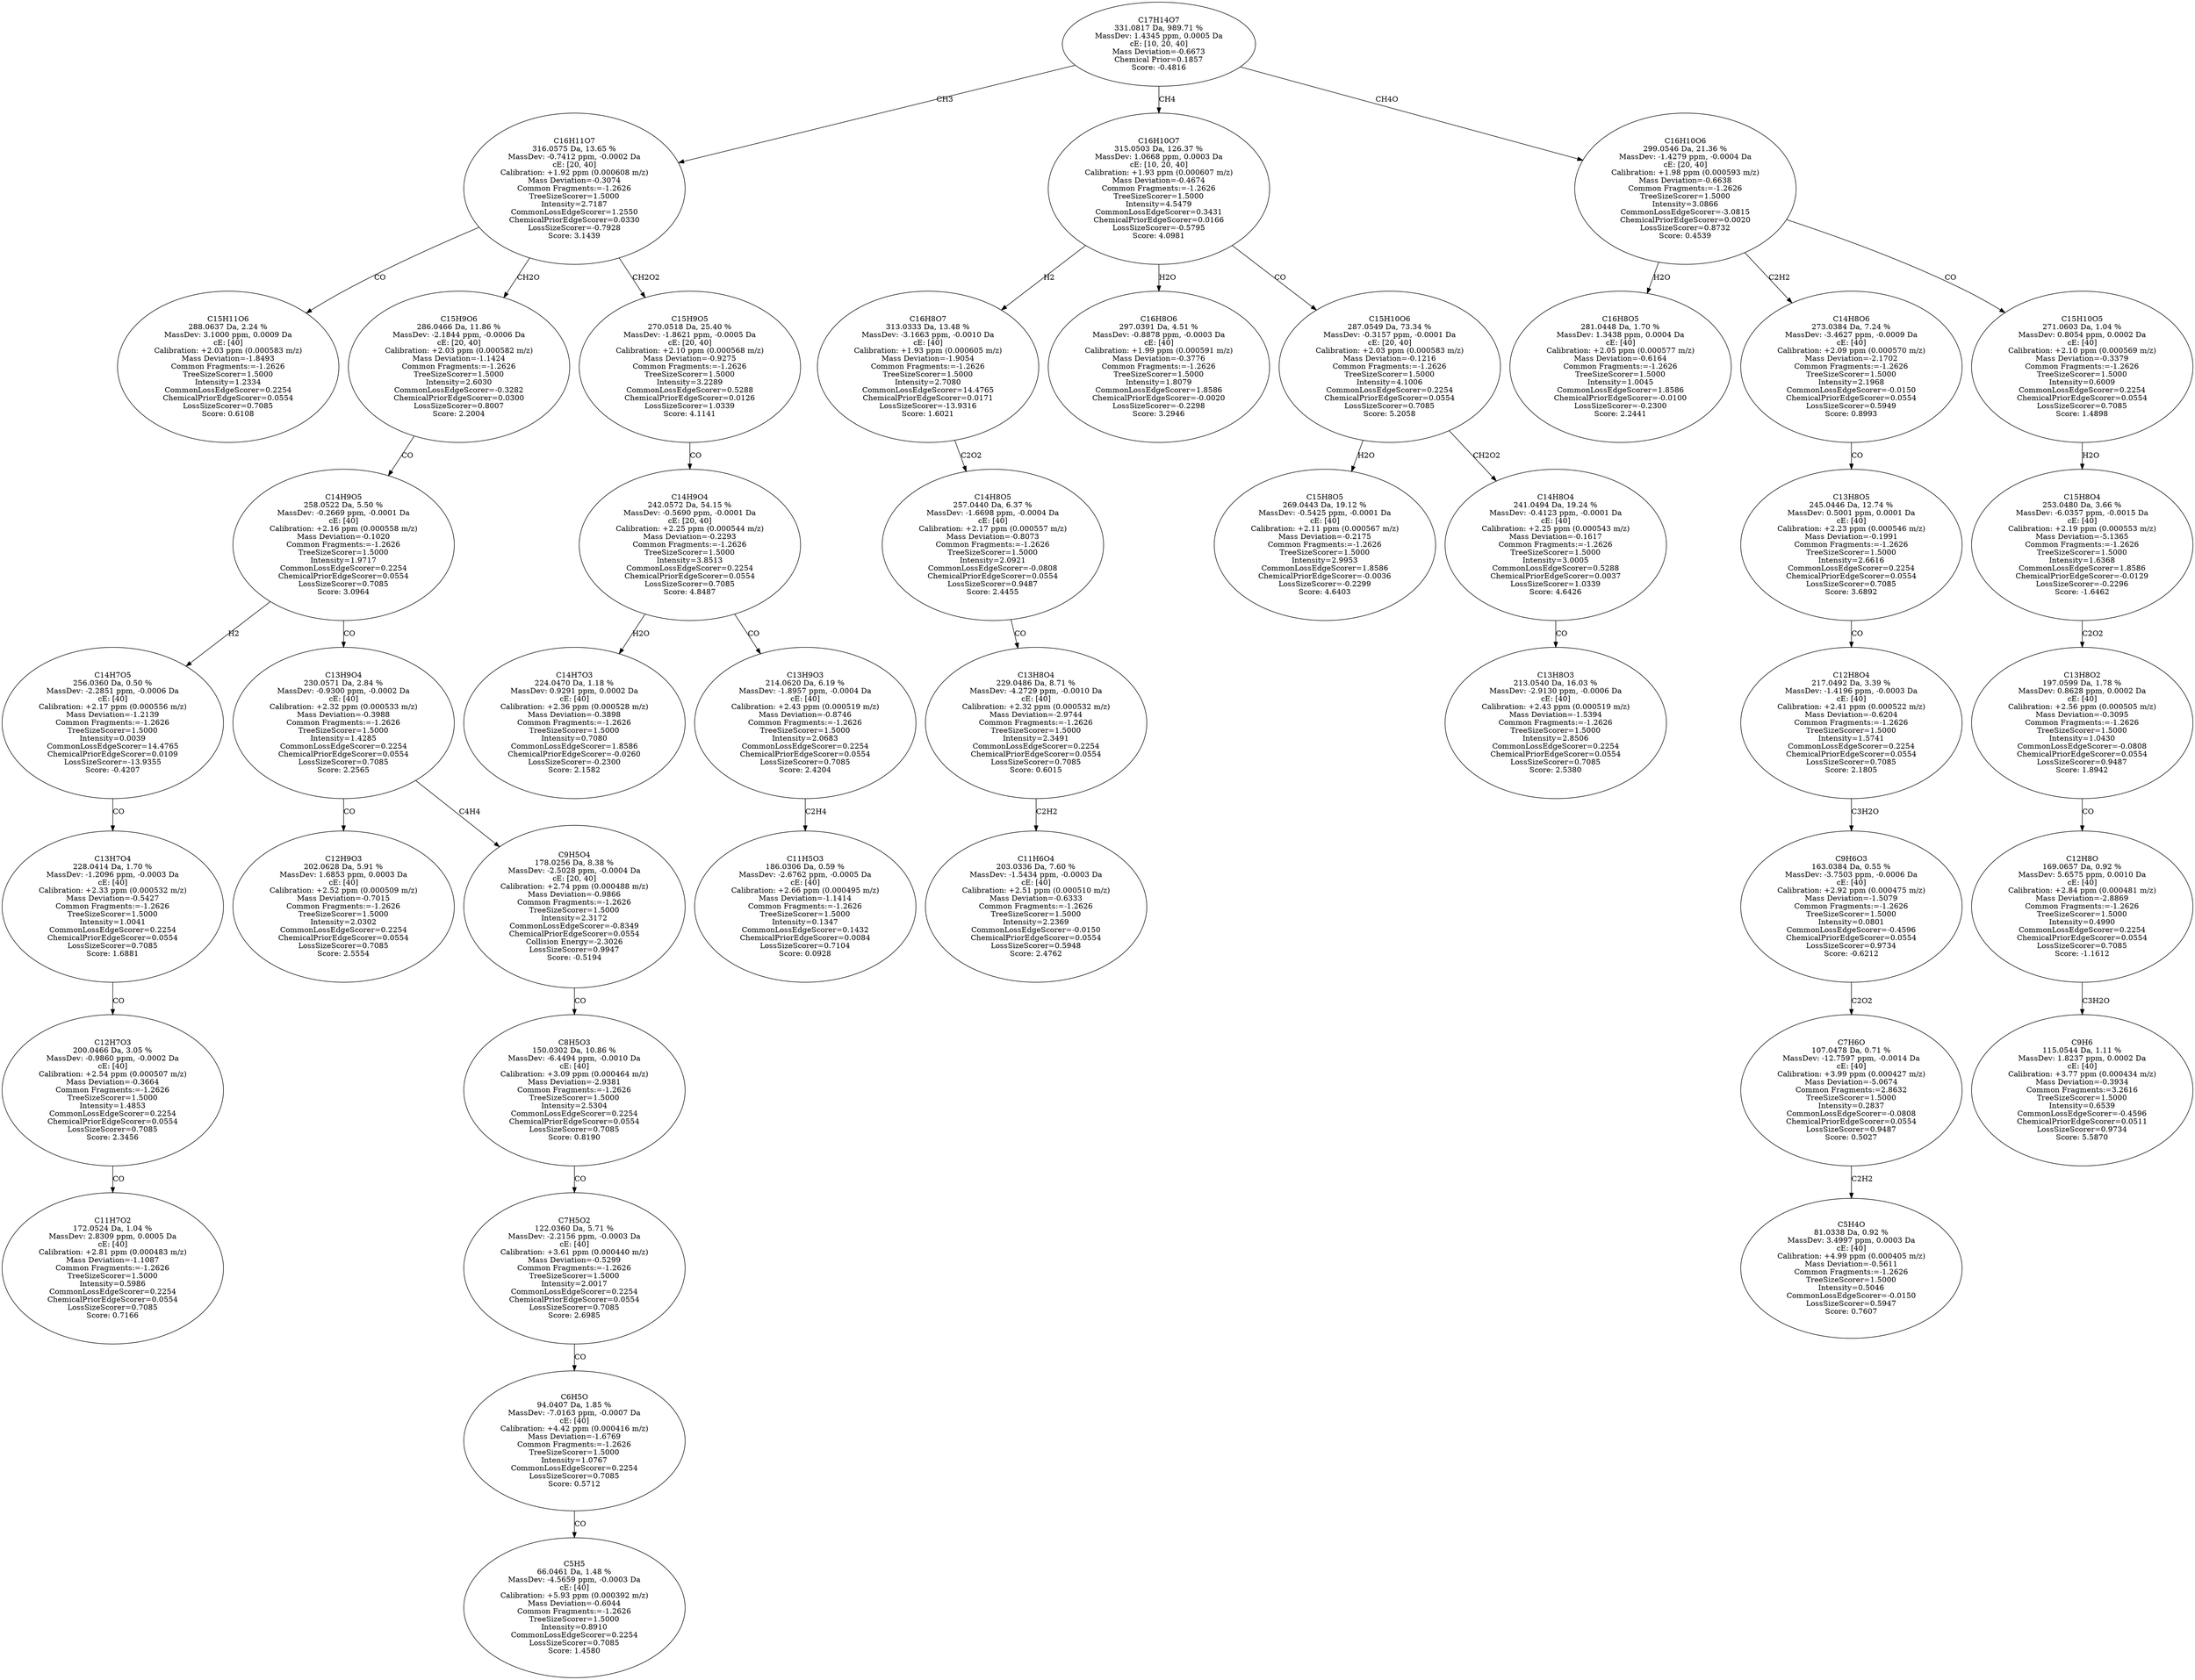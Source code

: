 strict digraph {
v1 [label="C15H11O6\n288.0637 Da, 2.24 %\nMassDev: 3.1000 ppm, 0.0009 Da\ncE: [40]\nCalibration: +2.03 ppm (0.000583 m/z)\nMass Deviation=-1.8493\nCommon Fragments:=-1.2626\nTreeSizeScorer=1.5000\nIntensity=1.2334\nCommonLossEdgeScorer=0.2254\nChemicalPriorEdgeScorer=0.0554\nLossSizeScorer=0.7085\nScore: 0.6108"];
v2 [label="C11H7O2\n172.0524 Da, 1.04 %\nMassDev: 2.8309 ppm, 0.0005 Da\ncE: [40]\nCalibration: +2.81 ppm (0.000483 m/z)\nMass Deviation=-1.1087\nCommon Fragments:=-1.2626\nTreeSizeScorer=1.5000\nIntensity=0.5986\nCommonLossEdgeScorer=0.2254\nChemicalPriorEdgeScorer=0.0554\nLossSizeScorer=0.7085\nScore: 0.7166"];
v3 [label="C12H7O3\n200.0466 Da, 3.05 %\nMassDev: -0.9860 ppm, -0.0002 Da\ncE: [40]\nCalibration: +2.54 ppm (0.000507 m/z)\nMass Deviation=-0.3664\nCommon Fragments:=-1.2626\nTreeSizeScorer=1.5000\nIntensity=1.4853\nCommonLossEdgeScorer=0.2254\nChemicalPriorEdgeScorer=0.0554\nLossSizeScorer=0.7085\nScore: 2.3456"];
v4 [label="C13H7O4\n228.0414 Da, 1.70 %\nMassDev: -1.2096 ppm, -0.0003 Da\ncE: [40]\nCalibration: +2.33 ppm (0.000532 m/z)\nMass Deviation=-0.5427\nCommon Fragments:=-1.2626\nTreeSizeScorer=1.5000\nIntensity=1.0041\nCommonLossEdgeScorer=0.2254\nChemicalPriorEdgeScorer=0.0554\nLossSizeScorer=0.7085\nScore: 1.6881"];
v5 [label="C14H7O5\n256.0360 Da, 0.50 %\nMassDev: -2.2851 ppm, -0.0006 Da\ncE: [40]\nCalibration: +2.17 ppm (0.000556 m/z)\nMass Deviation=-1.2139\nCommon Fragments:=-1.2626\nTreeSizeScorer=1.5000\nIntensity=0.0039\nCommonLossEdgeScorer=14.4765\nChemicalPriorEdgeScorer=0.0109\nLossSizeScorer=-13.9355\nScore: -0.4207"];
v6 [label="C12H9O3\n202.0628 Da, 5.91 %\nMassDev: 1.6853 ppm, 0.0003 Da\ncE: [40]\nCalibration: +2.52 ppm (0.000509 m/z)\nMass Deviation=-0.7015\nCommon Fragments:=-1.2626\nTreeSizeScorer=1.5000\nIntensity=2.0302\nCommonLossEdgeScorer=0.2254\nChemicalPriorEdgeScorer=0.0554\nLossSizeScorer=0.7085\nScore: 2.5554"];
v7 [label="C5H5\n66.0461 Da, 1.48 %\nMassDev: -4.5659 ppm, -0.0003 Da\ncE: [40]\nCalibration: +5.93 ppm (0.000392 m/z)\nMass Deviation=-0.6044\nCommon Fragments:=-1.2626\nTreeSizeScorer=1.5000\nIntensity=0.8910\nCommonLossEdgeScorer=0.2254\nLossSizeScorer=0.7085\nScore: 1.4580"];
v8 [label="C6H5O\n94.0407 Da, 1.85 %\nMassDev: -7.0163 ppm, -0.0007 Da\ncE: [40]\nCalibration: +4.42 ppm (0.000416 m/z)\nMass Deviation=-1.6769\nCommon Fragments:=-1.2626\nTreeSizeScorer=1.5000\nIntensity=1.0767\nCommonLossEdgeScorer=0.2254\nLossSizeScorer=0.7085\nScore: 0.5712"];
v9 [label="C7H5O2\n122.0360 Da, 5.71 %\nMassDev: -2.2156 ppm, -0.0003 Da\ncE: [40]\nCalibration: +3.61 ppm (0.000440 m/z)\nMass Deviation=-0.5299\nCommon Fragments:=-1.2626\nTreeSizeScorer=1.5000\nIntensity=2.0017\nCommonLossEdgeScorer=0.2254\nChemicalPriorEdgeScorer=0.0554\nLossSizeScorer=0.7085\nScore: 2.6985"];
v10 [label="C8H5O3\n150.0302 Da, 10.86 %\nMassDev: -6.4494 ppm, -0.0010 Da\ncE: [40]\nCalibration: +3.09 ppm (0.000464 m/z)\nMass Deviation=-2.9381\nCommon Fragments:=-1.2626\nTreeSizeScorer=1.5000\nIntensity=2.5304\nCommonLossEdgeScorer=0.2254\nChemicalPriorEdgeScorer=0.0554\nLossSizeScorer=0.7085\nScore: 0.8190"];
v11 [label="C9H5O4\n178.0256 Da, 8.38 %\nMassDev: -2.5028 ppm, -0.0004 Da\ncE: [20, 40]\nCalibration: +2.74 ppm (0.000488 m/z)\nMass Deviation=-0.9866\nCommon Fragments:=-1.2626\nTreeSizeScorer=1.5000\nIntensity=2.3172\nCommonLossEdgeScorer=-0.8349\nChemicalPriorEdgeScorer=0.0554\nCollision Energy=-2.3026\nLossSizeScorer=0.9947\nScore: -0.5194"];
v12 [label="C13H9O4\n230.0571 Da, 2.84 %\nMassDev: -0.9300 ppm, -0.0002 Da\ncE: [40]\nCalibration: +2.32 ppm (0.000533 m/z)\nMass Deviation=-0.3988\nCommon Fragments:=-1.2626\nTreeSizeScorer=1.5000\nIntensity=1.4285\nCommonLossEdgeScorer=0.2254\nChemicalPriorEdgeScorer=0.0554\nLossSizeScorer=0.7085\nScore: 2.2565"];
v13 [label="C14H9O5\n258.0522 Da, 5.50 %\nMassDev: -0.2669 ppm, -0.0001 Da\ncE: [40]\nCalibration: +2.16 ppm (0.000558 m/z)\nMass Deviation=-0.1020\nCommon Fragments:=-1.2626\nTreeSizeScorer=1.5000\nIntensity=1.9717\nCommonLossEdgeScorer=0.2254\nChemicalPriorEdgeScorer=0.0554\nLossSizeScorer=0.7085\nScore: 3.0964"];
v14 [label="C15H9O6\n286.0466 Da, 11.86 %\nMassDev: -2.1844 ppm, -0.0006 Da\ncE: [20, 40]\nCalibration: +2.03 ppm (0.000582 m/z)\nMass Deviation=-1.1424\nCommon Fragments:=-1.2626\nTreeSizeScorer=1.5000\nIntensity=2.6030\nCommonLossEdgeScorer=-0.3282\nChemicalPriorEdgeScorer=0.0300\nLossSizeScorer=0.8007\nScore: 2.2004"];
v15 [label="C14H7O3\n224.0470 Da, 1.18 %\nMassDev: 0.9291 ppm, 0.0002 Da\ncE: [40]\nCalibration: +2.36 ppm (0.000528 m/z)\nMass Deviation=-0.3898\nCommon Fragments:=-1.2626\nTreeSizeScorer=1.5000\nIntensity=0.7080\nCommonLossEdgeScorer=1.8586\nChemicalPriorEdgeScorer=-0.0260\nLossSizeScorer=-0.2300\nScore: 2.1582"];
v16 [label="C11H5O3\n186.0306 Da, 0.59 %\nMassDev: -2.6762 ppm, -0.0005 Da\ncE: [40]\nCalibration: +2.66 ppm (0.000495 m/z)\nMass Deviation=-1.1414\nCommon Fragments:=-1.2626\nTreeSizeScorer=1.5000\nIntensity=0.1347\nCommonLossEdgeScorer=0.1432\nChemicalPriorEdgeScorer=0.0084\nLossSizeScorer=0.7104\nScore: 0.0928"];
v17 [label="C13H9O3\n214.0620 Da, 6.19 %\nMassDev: -1.8957 ppm, -0.0004 Da\ncE: [40]\nCalibration: +2.43 ppm (0.000519 m/z)\nMass Deviation=-0.8746\nCommon Fragments:=-1.2626\nTreeSizeScorer=1.5000\nIntensity=2.0683\nCommonLossEdgeScorer=0.2254\nChemicalPriorEdgeScorer=0.0554\nLossSizeScorer=0.7085\nScore: 2.4204"];
v18 [label="C14H9O4\n242.0572 Da, 54.15 %\nMassDev: -0.5690 ppm, -0.0001 Da\ncE: [20, 40]\nCalibration: +2.25 ppm (0.000544 m/z)\nMass Deviation=-0.2293\nCommon Fragments:=-1.2626\nTreeSizeScorer=1.5000\nIntensity=3.8513\nCommonLossEdgeScorer=0.2254\nChemicalPriorEdgeScorer=0.0554\nLossSizeScorer=0.7085\nScore: 4.8487"];
v19 [label="C15H9O5\n270.0518 Da, 25.40 %\nMassDev: -1.8621 ppm, -0.0005 Da\ncE: [20, 40]\nCalibration: +2.10 ppm (0.000568 m/z)\nMass Deviation=-0.9275\nCommon Fragments:=-1.2626\nTreeSizeScorer=1.5000\nIntensity=3.2289\nCommonLossEdgeScorer=0.5288\nChemicalPriorEdgeScorer=0.0126\nLossSizeScorer=1.0339\nScore: 4.1141"];
v20 [label="C16H11O7\n316.0575 Da, 13.65 %\nMassDev: -0.7412 ppm, -0.0002 Da\ncE: [20, 40]\nCalibration: +1.92 ppm (0.000608 m/z)\nMass Deviation=-0.3074\nCommon Fragments:=-1.2626\nTreeSizeScorer=1.5000\nIntensity=2.7187\nCommonLossEdgeScorer=1.2550\nChemicalPriorEdgeScorer=0.0330\nLossSizeScorer=-0.7928\nScore: 3.1439"];
v21 [label="C11H6O4\n203.0336 Da, 7.60 %\nMassDev: -1.5434 ppm, -0.0003 Da\ncE: [40]\nCalibration: +2.51 ppm (0.000510 m/z)\nMass Deviation=-0.6333\nCommon Fragments:=-1.2626\nTreeSizeScorer=1.5000\nIntensity=2.2369\nCommonLossEdgeScorer=-0.0150\nChemicalPriorEdgeScorer=0.0554\nLossSizeScorer=0.5948\nScore: 2.4762"];
v22 [label="C13H8O4\n229.0486 Da, 8.71 %\nMassDev: -4.2729 ppm, -0.0010 Da\ncE: [40]\nCalibration: +2.32 ppm (0.000532 m/z)\nMass Deviation=-2.9744\nCommon Fragments:=-1.2626\nTreeSizeScorer=1.5000\nIntensity=2.3491\nCommonLossEdgeScorer=0.2254\nChemicalPriorEdgeScorer=0.0554\nLossSizeScorer=0.7085\nScore: 0.6015"];
v23 [label="C14H8O5\n257.0440 Da, 6.37 %\nMassDev: -1.6698 ppm, -0.0004 Da\ncE: [40]\nCalibration: +2.17 ppm (0.000557 m/z)\nMass Deviation=-0.8073\nCommon Fragments:=-1.2626\nTreeSizeScorer=1.5000\nIntensity=2.0921\nCommonLossEdgeScorer=-0.0808\nChemicalPriorEdgeScorer=0.0554\nLossSizeScorer=0.9487\nScore: 2.4455"];
v24 [label="C16H8O7\n313.0333 Da, 13.48 %\nMassDev: -3.1663 ppm, -0.0010 Da\ncE: [40]\nCalibration: +1.93 ppm (0.000605 m/z)\nMass Deviation=-1.9054\nCommon Fragments:=-1.2626\nTreeSizeScorer=1.5000\nIntensity=2.7080\nCommonLossEdgeScorer=14.4765\nChemicalPriorEdgeScorer=0.0171\nLossSizeScorer=-13.9316\nScore: 1.6021"];
v25 [label="C16H8O6\n297.0391 Da, 4.51 %\nMassDev: -0.8878 ppm, -0.0003 Da\ncE: [40]\nCalibration: +1.99 ppm (0.000591 m/z)\nMass Deviation=-0.3776\nCommon Fragments:=-1.2626\nTreeSizeScorer=1.5000\nIntensity=1.8079\nCommonLossEdgeScorer=1.8586\nChemicalPriorEdgeScorer=-0.0020\nLossSizeScorer=-0.2298\nScore: 3.2946"];
v26 [label="C15H8O5\n269.0443 Da, 19.12 %\nMassDev: -0.5425 ppm, -0.0001 Da\ncE: [40]\nCalibration: +2.11 ppm (0.000567 m/z)\nMass Deviation=-0.2175\nCommon Fragments:=-1.2626\nTreeSizeScorer=1.5000\nIntensity=2.9953\nCommonLossEdgeScorer=1.8586\nChemicalPriorEdgeScorer=-0.0036\nLossSizeScorer=-0.2299\nScore: 4.6403"];
v27 [label="C13H8O3\n213.0540 Da, 16.03 %\nMassDev: -2.9130 ppm, -0.0006 Da\ncE: [40]\nCalibration: +2.43 ppm (0.000519 m/z)\nMass Deviation=-1.5394\nCommon Fragments:=-1.2626\nTreeSizeScorer=1.5000\nIntensity=2.8506\nCommonLossEdgeScorer=0.2254\nChemicalPriorEdgeScorer=0.0554\nLossSizeScorer=0.7085\nScore: 2.5380"];
v28 [label="C14H8O4\n241.0494 Da, 19.24 %\nMassDev: -0.4123 ppm, -0.0001 Da\ncE: [40]\nCalibration: +2.25 ppm (0.000543 m/z)\nMass Deviation=-0.1617\nCommon Fragments:=-1.2626\nTreeSizeScorer=1.5000\nIntensity=3.0005\nCommonLossEdgeScorer=0.5288\nChemicalPriorEdgeScorer=0.0037\nLossSizeScorer=1.0339\nScore: 4.6426"];
v29 [label="C15H10O6\n287.0549 Da, 73.34 %\nMassDev: -0.3157 ppm, -0.0001 Da\ncE: [20, 40]\nCalibration: +2.03 ppm (0.000583 m/z)\nMass Deviation=-0.1216\nCommon Fragments:=-1.2626\nTreeSizeScorer=1.5000\nIntensity=4.1006\nCommonLossEdgeScorer=0.2254\nChemicalPriorEdgeScorer=0.0554\nLossSizeScorer=0.7085\nScore: 5.2058"];
v30 [label="C16H10O7\n315.0503 Da, 126.37 %\nMassDev: 1.0668 ppm, 0.0003 Da\ncE: [10, 20, 40]\nCalibration: +1.93 ppm (0.000607 m/z)\nMass Deviation=-0.4674\nCommon Fragments:=-1.2626\nTreeSizeScorer=1.5000\nIntensity=4.5479\nCommonLossEdgeScorer=0.3431\nChemicalPriorEdgeScorer=0.0166\nLossSizeScorer=-0.5795\nScore: 4.0981"];
v31 [label="C16H8O5\n281.0448 Da, 1.70 %\nMassDev: 1.3438 ppm, 0.0004 Da\ncE: [40]\nCalibration: +2.05 ppm (0.000577 m/z)\nMass Deviation=-0.6164\nCommon Fragments:=-1.2626\nTreeSizeScorer=1.5000\nIntensity=1.0045\nCommonLossEdgeScorer=1.8586\nChemicalPriorEdgeScorer=-0.0100\nLossSizeScorer=-0.2300\nScore: 2.2441"];
v32 [label="C5H4O\n81.0338 Da, 0.92 %\nMassDev: 3.4997 ppm, 0.0003 Da\ncE: [40]\nCalibration: +4.99 ppm (0.000405 m/z)\nMass Deviation=-0.5611\nCommon Fragments:=-1.2626\nTreeSizeScorer=1.5000\nIntensity=0.5046\nCommonLossEdgeScorer=-0.0150\nLossSizeScorer=0.5947\nScore: 0.7607"];
v33 [label="C7H6O\n107.0478 Da, 0.71 %\nMassDev: -12.7597 ppm, -0.0014 Da\ncE: [40]\nCalibration: +3.99 ppm (0.000427 m/z)\nMass Deviation=-5.0674\nCommon Fragments:=2.8632\nTreeSizeScorer=1.5000\nIntensity=0.2837\nCommonLossEdgeScorer=-0.0808\nChemicalPriorEdgeScorer=0.0554\nLossSizeScorer=0.9487\nScore: 0.5027"];
v34 [label="C9H6O3\n163.0384 Da, 0.55 %\nMassDev: -3.7503 ppm, -0.0006 Da\ncE: [40]\nCalibration: +2.92 ppm (0.000475 m/z)\nMass Deviation=-1.5079\nCommon Fragments:=-1.2626\nTreeSizeScorer=1.5000\nIntensity=0.0801\nCommonLossEdgeScorer=-0.4596\nChemicalPriorEdgeScorer=0.0554\nLossSizeScorer=0.9734\nScore: -0.6212"];
v35 [label="C12H8O4\n217.0492 Da, 3.39 %\nMassDev: -1.4196 ppm, -0.0003 Da\ncE: [40]\nCalibration: +2.41 ppm (0.000522 m/z)\nMass Deviation=-0.6204\nCommon Fragments:=-1.2626\nTreeSizeScorer=1.5000\nIntensity=1.5741\nCommonLossEdgeScorer=0.2254\nChemicalPriorEdgeScorer=0.0554\nLossSizeScorer=0.7085\nScore: 2.1805"];
v36 [label="C13H8O5\n245.0446 Da, 12.74 %\nMassDev: 0.5001 ppm, 0.0001 Da\ncE: [40]\nCalibration: +2.23 ppm (0.000546 m/z)\nMass Deviation=-0.1991\nCommon Fragments:=-1.2626\nTreeSizeScorer=1.5000\nIntensity=2.6616\nCommonLossEdgeScorer=0.2254\nChemicalPriorEdgeScorer=0.0554\nLossSizeScorer=0.7085\nScore: 3.6892"];
v37 [label="C14H8O6\n273.0384 Da, 7.24 %\nMassDev: -3.4627 ppm, -0.0009 Da\ncE: [40]\nCalibration: +2.09 ppm (0.000570 m/z)\nMass Deviation=-2.1702\nCommon Fragments:=-1.2626\nTreeSizeScorer=1.5000\nIntensity=2.1968\nCommonLossEdgeScorer=-0.0150\nChemicalPriorEdgeScorer=0.0554\nLossSizeScorer=0.5949\nScore: 0.8993"];
v38 [label="C9H6\n115.0544 Da, 1.11 %\nMassDev: 1.8237 ppm, 0.0002 Da\ncE: [40]\nCalibration: +3.77 ppm (0.000434 m/z)\nMass Deviation=-0.3934\nCommon Fragments:=3.2616\nTreeSizeScorer=1.5000\nIntensity=0.6539\nCommonLossEdgeScorer=-0.4596\nChemicalPriorEdgeScorer=0.0511\nLossSizeScorer=0.9734\nScore: 5.5870"];
v39 [label="C12H8O\n169.0657 Da, 0.92 %\nMassDev: 5.6575 ppm, 0.0010 Da\ncE: [40]\nCalibration: +2.84 ppm (0.000481 m/z)\nMass Deviation=-2.8869\nCommon Fragments:=-1.2626\nTreeSizeScorer=1.5000\nIntensity=0.4990\nCommonLossEdgeScorer=0.2254\nChemicalPriorEdgeScorer=0.0554\nLossSizeScorer=0.7085\nScore: -1.1612"];
v40 [label="C13H8O2\n197.0599 Da, 1.78 %\nMassDev: 0.8628 ppm, 0.0002 Da\ncE: [40]\nCalibration: +2.56 ppm (0.000505 m/z)\nMass Deviation=-0.3095\nCommon Fragments:=-1.2626\nTreeSizeScorer=1.5000\nIntensity=1.0430\nCommonLossEdgeScorer=-0.0808\nChemicalPriorEdgeScorer=0.0554\nLossSizeScorer=0.9487\nScore: 1.8942"];
v41 [label="C15H8O4\n253.0480 Da, 3.66 %\nMassDev: -6.0357 ppm, -0.0015 Da\ncE: [40]\nCalibration: +2.19 ppm (0.000553 m/z)\nMass Deviation=-5.1365\nCommon Fragments:=-1.2626\nTreeSizeScorer=1.5000\nIntensity=1.6368\nCommonLossEdgeScorer=1.8586\nChemicalPriorEdgeScorer=-0.0129\nLossSizeScorer=-0.2296\nScore: -1.6462"];
v42 [label="C15H10O5\n271.0603 Da, 1.04 %\nMassDev: 0.8054 ppm, 0.0002 Da\ncE: [40]\nCalibration: +2.10 ppm (0.000569 m/z)\nMass Deviation=-0.3379\nCommon Fragments:=-1.2626\nTreeSizeScorer=1.5000\nIntensity=0.6009\nCommonLossEdgeScorer=0.2254\nChemicalPriorEdgeScorer=0.0554\nLossSizeScorer=0.7085\nScore: 1.4898"];
v43 [label="C16H10O6\n299.0546 Da, 21.36 %\nMassDev: -1.4279 ppm, -0.0004 Da\ncE: [20, 40]\nCalibration: +1.98 ppm (0.000593 m/z)\nMass Deviation=-0.6638\nCommon Fragments:=-1.2626\nTreeSizeScorer=1.5000\nIntensity=3.0866\nCommonLossEdgeScorer=-3.0815\nChemicalPriorEdgeScorer=0.0020\nLossSizeScorer=0.8732\nScore: 0.4539"];
v44 [label="C17H14O7\n331.0817 Da, 989.71 %\nMassDev: 1.4345 ppm, 0.0005 Da\ncE: [10, 20, 40]\nMass Deviation=-0.6673\nChemical Prior=0.1857\nScore: -0.4816"];
v20 -> v1 [label="CO"];
v3 -> v2 [label="CO"];
v4 -> v3 [label="CO"];
v5 -> v4 [label="CO"];
v13 -> v5 [label="H2"];
v12 -> v6 [label="CO"];
v8 -> v7 [label="CO"];
v9 -> v8 [label="CO"];
v10 -> v9 [label="CO"];
v11 -> v10 [label="CO"];
v12 -> v11 [label="C4H4"];
v13 -> v12 [label="CO"];
v14 -> v13 [label="CO"];
v20 -> v14 [label="CH2O"];
v18 -> v15 [label="H2O"];
v17 -> v16 [label="C2H4"];
v18 -> v17 [label="CO"];
v19 -> v18 [label="CO"];
v20 -> v19 [label="CH2O2"];
v44 -> v20 [label="CH3"];
v22 -> v21 [label="C2H2"];
v23 -> v22 [label="CO"];
v24 -> v23 [label="C2O2"];
v30 -> v24 [label="H2"];
v30 -> v25 [label="H2O"];
v29 -> v26 [label="H2O"];
v28 -> v27 [label="CO"];
v29 -> v28 [label="CH2O2"];
v30 -> v29 [label="CO"];
v44 -> v30 [label="CH4"];
v43 -> v31 [label="H2O"];
v33 -> v32 [label="C2H2"];
v34 -> v33 [label="C2O2"];
v35 -> v34 [label="C3H2O"];
v36 -> v35 [label="CO"];
v37 -> v36 [label="CO"];
v43 -> v37 [label="C2H2"];
v39 -> v38 [label="C3H2O"];
v40 -> v39 [label="CO"];
v41 -> v40 [label="C2O2"];
v42 -> v41 [label="H2O"];
v43 -> v42 [label="CO"];
v44 -> v43 [label="CH4O"];
}